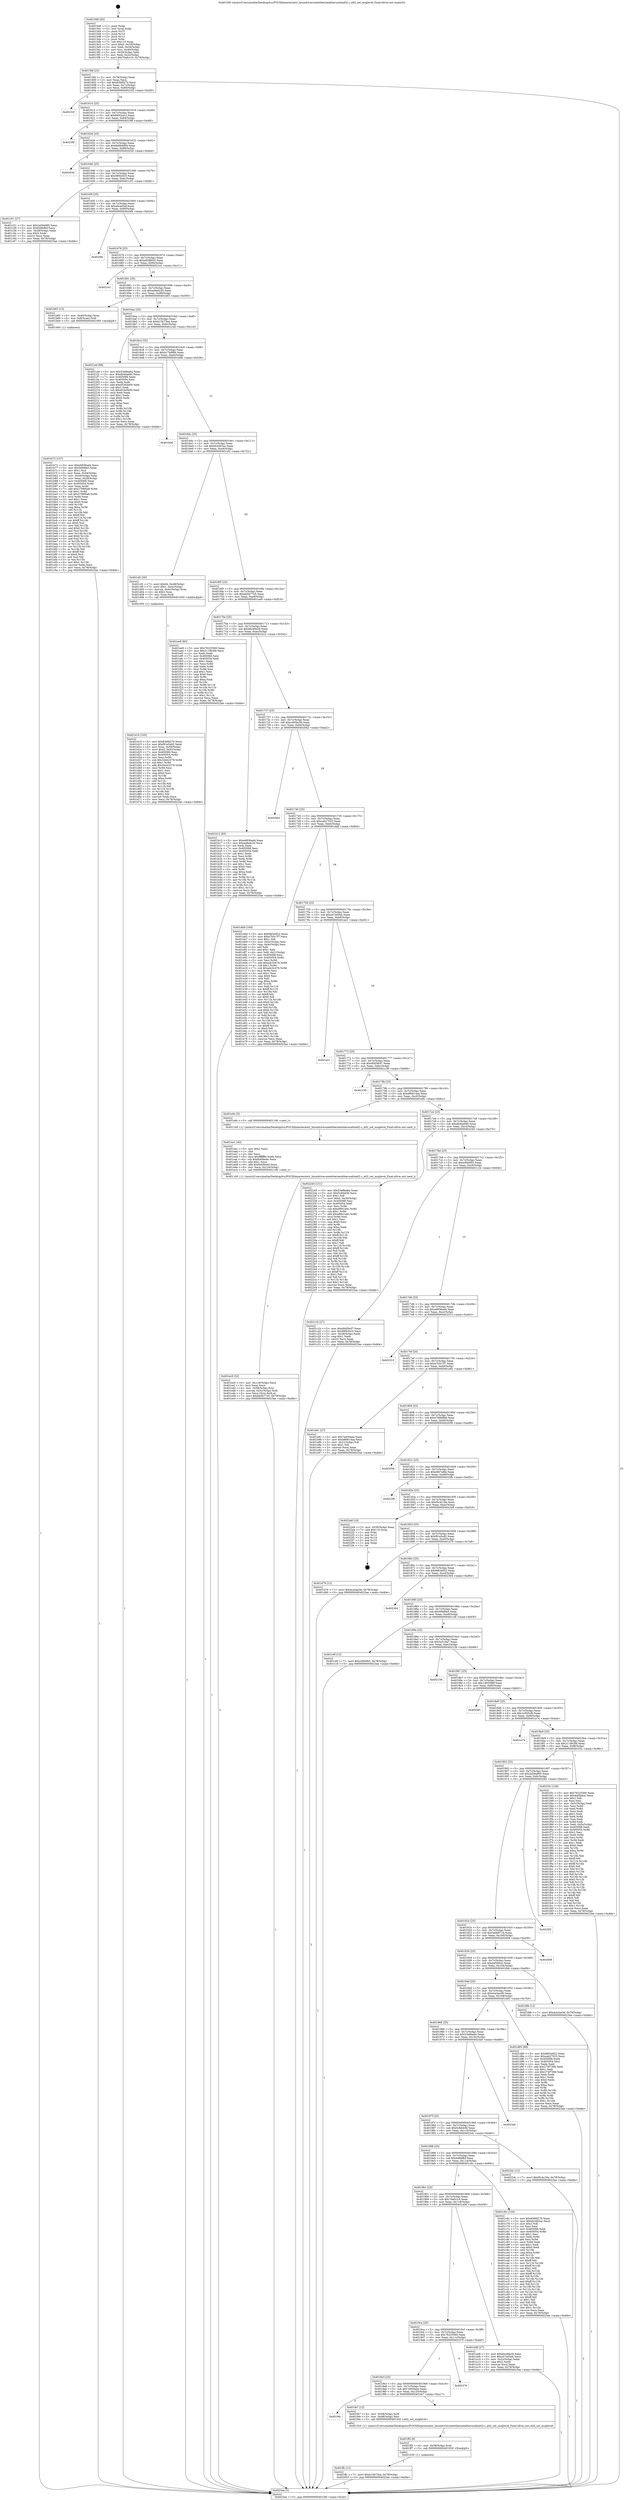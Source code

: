 digraph "0x4015d0" {
  label = "0x4015d0 (/mnt/c/Users/mathe/Desktop/tcc/POCII/binaries/extr_linuxdriversnetethernetatherosatlxatl2.c_atl2_set_msglevel_Final-ollvm.out::main(0))"
  labelloc = "t"
  node[shape=record]

  Entry [label="",width=0.3,height=0.3,shape=circle,fillcolor=black,style=filled]
  "0x4015fd" [label="{
     0x4015fd [23]\l
     | [instrs]\l
     &nbsp;&nbsp;0x4015fd \<+3\>: mov -0x78(%rbp),%eax\l
     &nbsp;&nbsp;0x401600 \<+2\>: mov %eax,%ecx\l
     &nbsp;&nbsp;0x401602 \<+6\>: sub $0x836fd27b,%ecx\l
     &nbsp;&nbsp;0x401608 \<+3\>: mov %eax,-0x7c(%rbp)\l
     &nbsp;&nbsp;0x40160b \<+3\>: mov %ecx,-0x80(%rbp)\l
     &nbsp;&nbsp;0x40160e \<+6\>: je 000000000040232f \<main+0xd5f\>\l
  }"]
  "0x40232f" [label="{
     0x40232f\l
  }", style=dashed]
  "0x401614" [label="{
     0x401614 [25]\l
     | [instrs]\l
     &nbsp;&nbsp;0x401614 \<+5\>: jmp 0000000000401619 \<main+0x49\>\l
     &nbsp;&nbsp;0x401619 \<+3\>: mov -0x7c(%rbp),%eax\l
     &nbsp;&nbsp;0x40161c \<+5\>: sub $0x8493cec2,%eax\l
     &nbsp;&nbsp;0x401621 \<+6\>: mov %eax,-0x84(%rbp)\l
     &nbsp;&nbsp;0x401627 \<+6\>: je 000000000040238f \<main+0xdbf\>\l
  }"]
  Exit [label="",width=0.3,height=0.3,shape=circle,fillcolor=black,style=filled,peripheries=2]
  "0x40238f" [label="{
     0x40238f\l
  }", style=dashed]
  "0x40162d" [label="{
     0x40162d [25]\l
     | [instrs]\l
     &nbsp;&nbsp;0x40162d \<+5\>: jmp 0000000000401632 \<main+0x62\>\l
     &nbsp;&nbsp;0x401632 \<+3\>: mov -0x7c(%rbp),%eax\l
     &nbsp;&nbsp;0x401635 \<+5\>: sub $0x8a666d94,%eax\l
     &nbsp;&nbsp;0x40163a \<+6\>: mov %eax,-0x88(%rbp)\l
     &nbsp;&nbsp;0x401640 \<+6\>: je 000000000040203d \<main+0xa6d\>\l
  }"]
  "0x401ffc" [label="{
     0x401ffc [12]\l
     | [instrs]\l
     &nbsp;&nbsp;0x401ffc \<+7\>: movl $0xb15b73ea,-0x78(%rbp)\l
     &nbsp;&nbsp;0x402003 \<+5\>: jmp 00000000004023ae \<main+0xdde\>\l
  }"]
  "0x40203d" [label="{
     0x40203d\l
  }", style=dashed]
  "0x401646" [label="{
     0x401646 [25]\l
     | [instrs]\l
     &nbsp;&nbsp;0x401646 \<+5\>: jmp 000000000040164b \<main+0x7b\>\l
     &nbsp;&nbsp;0x40164b \<+3\>: mov -0x7c(%rbp),%eax\l
     &nbsp;&nbsp;0x40164e \<+5\>: sub $0x99f420c5,%eax\l
     &nbsp;&nbsp;0x401653 \<+6\>: mov %eax,-0x8c(%rbp)\l
     &nbsp;&nbsp;0x401659 \<+6\>: je 0000000000401c51 \<main+0x681\>\l
  }"]
  "0x401ff3" [label="{
     0x401ff3 [9]\l
     | [instrs]\l
     &nbsp;&nbsp;0x401ff3 \<+4\>: mov -0x58(%rbp),%rdi\l
     &nbsp;&nbsp;0x401ff7 \<+5\>: call 0000000000401030 \<free@plt\>\l
     | [calls]\l
     &nbsp;&nbsp;0x401030 \{1\} (unknown)\l
  }"]
  "0x401c51" [label="{
     0x401c51 [27]\l
     | [instrs]\l
     &nbsp;&nbsp;0x401c51 \<+5\>: mov $0x2a59a985,%eax\l
     &nbsp;&nbsp;0x401c56 \<+5\>: mov $0x648bffcf,%ecx\l
     &nbsp;&nbsp;0x401c5b \<+3\>: mov -0x28(%rbp),%edx\l
     &nbsp;&nbsp;0x401c5e \<+3\>: cmp $0x0,%edx\l
     &nbsp;&nbsp;0x401c61 \<+3\>: cmove %ecx,%eax\l
     &nbsp;&nbsp;0x401c64 \<+3\>: mov %eax,-0x78(%rbp)\l
     &nbsp;&nbsp;0x401c67 \<+5\>: jmp 00000000004023ae \<main+0xdde\>\l
  }"]
  "0x40165f" [label="{
     0x40165f [25]\l
     | [instrs]\l
     &nbsp;&nbsp;0x40165f \<+5\>: jmp 0000000000401664 \<main+0x94\>\l
     &nbsp;&nbsp;0x401664 \<+3\>: mov -0x7c(%rbp),%eax\l
     &nbsp;&nbsp;0x401667 \<+5\>: sub $0xa0ca65af,%eax\l
     &nbsp;&nbsp;0x40166c \<+6\>: mov %eax,-0x90(%rbp)\l
     &nbsp;&nbsp;0x401672 \<+6\>: je 00000000004020fe \<main+0xb2e\>\l
  }"]
  "0x4019fc" [label="{
     0x4019fc\l
  }", style=dashed]
  "0x4020fe" [label="{
     0x4020fe\l
  }", style=dashed]
  "0x401678" [label="{
     0x401678 [25]\l
     | [instrs]\l
     &nbsp;&nbsp;0x401678 \<+5\>: jmp 000000000040167d \<main+0xad\>\l
     &nbsp;&nbsp;0x40167d \<+3\>: mov -0x7c(%rbp),%eax\l
     &nbsp;&nbsp;0x401680 \<+5\>: sub $0xa828fe03,%eax\l
     &nbsp;&nbsp;0x401685 \<+6\>: mov %eax,-0x94(%rbp)\l
     &nbsp;&nbsp;0x40168b \<+6\>: je 00000000004021e1 \<main+0xc11\>\l
  }"]
  "0x401fe7" [label="{
     0x401fe7 [12]\l
     | [instrs]\l
     &nbsp;&nbsp;0x401fe7 \<+4\>: mov -0x58(%rbp),%rdi\l
     &nbsp;&nbsp;0x401feb \<+3\>: mov -0x48(%rbp),%esi\l
     &nbsp;&nbsp;0x401fee \<+5\>: call 00000000004015c0 \<atl2_set_msglevel\>\l
     | [calls]\l
     &nbsp;&nbsp;0x4015c0 \{1\} (/mnt/c/Users/mathe/Desktop/tcc/POCII/binaries/extr_linuxdriversnetethernetatherosatlxatl2.c_atl2_set_msglevel_Final-ollvm.out::atl2_set_msglevel)\l
  }"]
  "0x4021e1" [label="{
     0x4021e1\l
  }", style=dashed]
  "0x401691" [label="{
     0x401691 [25]\l
     | [instrs]\l
     &nbsp;&nbsp;0x401691 \<+5\>: jmp 0000000000401696 \<main+0xc6\>\l
     &nbsp;&nbsp;0x401696 \<+3\>: mov -0x7c(%rbp),%eax\l
     &nbsp;&nbsp;0x401699 \<+5\>: sub $0xae8edc20,%eax\l
     &nbsp;&nbsp;0x40169e \<+6\>: mov %eax,-0x98(%rbp)\l
     &nbsp;&nbsp;0x4016a4 \<+6\>: je 0000000000401b65 \<main+0x595\>\l
  }"]
  "0x4019e3" [label="{
     0x4019e3 [25]\l
     | [instrs]\l
     &nbsp;&nbsp;0x4019e3 \<+5\>: jmp 00000000004019e8 \<main+0x418\>\l
     &nbsp;&nbsp;0x4019e8 \<+3\>: mov -0x7c(%rbp),%eax\l
     &nbsp;&nbsp;0x4019eb \<+5\>: sub $0x7e930aee,%eax\l
     &nbsp;&nbsp;0x4019f0 \<+6\>: mov %eax,-0x120(%rbp)\l
     &nbsp;&nbsp;0x4019f6 \<+6\>: je 0000000000401fe7 \<main+0xa17\>\l
  }"]
  "0x401b65" [label="{
     0x401b65 [13]\l
     | [instrs]\l
     &nbsp;&nbsp;0x401b65 \<+4\>: mov -0x40(%rbp),%rax\l
     &nbsp;&nbsp;0x401b69 \<+4\>: mov 0x8(%rax),%rdi\l
     &nbsp;&nbsp;0x401b6d \<+5\>: call 0000000000401060 \<atoi@plt\>\l
     | [calls]\l
     &nbsp;&nbsp;0x401060 \{1\} (unknown)\l
  }"]
  "0x4016aa" [label="{
     0x4016aa [25]\l
     | [instrs]\l
     &nbsp;&nbsp;0x4016aa \<+5\>: jmp 00000000004016af \<main+0xdf\>\l
     &nbsp;&nbsp;0x4016af \<+3\>: mov -0x7c(%rbp),%eax\l
     &nbsp;&nbsp;0x4016b2 \<+5\>: sub $0xb15b73ea,%eax\l
     &nbsp;&nbsp;0x4016b7 \<+6\>: mov %eax,-0x9c(%rbp)\l
     &nbsp;&nbsp;0x4016bd \<+6\>: je 00000000004021ed \<main+0xc1d\>\l
  }"]
  "0x402370" [label="{
     0x402370\l
  }", style=dashed]
  "0x4021ed" [label="{
     0x4021ed [88]\l
     | [instrs]\l
     &nbsp;&nbsp;0x4021ed \<+5\>: mov $0x53e8ba6a,%eax\l
     &nbsp;&nbsp;0x4021f2 \<+5\>: mov $0xdb4dab60,%ecx\l
     &nbsp;&nbsp;0x4021f7 \<+7\>: mov 0x405068,%edx\l
     &nbsp;&nbsp;0x4021fe \<+7\>: mov 0x405054,%esi\l
     &nbsp;&nbsp;0x402205 \<+2\>: mov %edx,%edi\l
     &nbsp;&nbsp;0x402207 \<+6\>: add $0xd53e5b00,%edi\l
     &nbsp;&nbsp;0x40220d \<+3\>: sub $0x1,%edi\l
     &nbsp;&nbsp;0x402210 \<+6\>: sub $0xd53e5b00,%edi\l
     &nbsp;&nbsp;0x402216 \<+3\>: imul %edi,%edx\l
     &nbsp;&nbsp;0x402219 \<+3\>: and $0x1,%edx\l
     &nbsp;&nbsp;0x40221c \<+3\>: cmp $0x0,%edx\l
     &nbsp;&nbsp;0x40221f \<+4\>: sete %r8b\l
     &nbsp;&nbsp;0x402223 \<+3\>: cmp $0xa,%esi\l
     &nbsp;&nbsp;0x402226 \<+4\>: setl %r9b\l
     &nbsp;&nbsp;0x40222a \<+3\>: mov %r8b,%r10b\l
     &nbsp;&nbsp;0x40222d \<+3\>: and %r9b,%r10b\l
     &nbsp;&nbsp;0x402230 \<+3\>: xor %r9b,%r8b\l
     &nbsp;&nbsp;0x402233 \<+3\>: or %r8b,%r10b\l
     &nbsp;&nbsp;0x402236 \<+4\>: test $0x1,%r10b\l
     &nbsp;&nbsp;0x40223a \<+3\>: cmovne %ecx,%eax\l
     &nbsp;&nbsp;0x40223d \<+3\>: mov %eax,-0x78(%rbp)\l
     &nbsp;&nbsp;0x402240 \<+5\>: jmp 00000000004023ae \<main+0xdde\>\l
  }"]
  "0x4016c3" [label="{
     0x4016c3 [25]\l
     | [instrs]\l
     &nbsp;&nbsp;0x4016c3 \<+5\>: jmp 00000000004016c8 \<main+0xf8\>\l
     &nbsp;&nbsp;0x4016c8 \<+3\>: mov -0x7c(%rbp),%eax\l
     &nbsp;&nbsp;0x4016cb \<+5\>: sub $0xb17b8f6b,%eax\l
     &nbsp;&nbsp;0x4016d0 \<+6\>: mov %eax,-0xa0(%rbp)\l
     &nbsp;&nbsp;0x4016d6 \<+6\>: je 0000000000401b06 \<main+0x536\>\l
  }"]
  "0x401ec9" [label="{
     0x401ec9 [32]\l
     | [instrs]\l
     &nbsp;&nbsp;0x401ec9 \<+6\>: mov -0x124(%rbp),%ecx\l
     &nbsp;&nbsp;0x401ecf \<+3\>: imul %eax,%ecx\l
     &nbsp;&nbsp;0x401ed2 \<+4\>: mov -0x58(%rbp),%rsi\l
     &nbsp;&nbsp;0x401ed6 \<+4\>: movslq -0x5c(%rbp),%rdi\l
     &nbsp;&nbsp;0x401eda \<+3\>: mov %ecx,(%rsi,%rdi,4)\l
     &nbsp;&nbsp;0x401edd \<+7\>: movl $0xbb5b77e5,-0x78(%rbp)\l
     &nbsp;&nbsp;0x401ee4 \<+5\>: jmp 00000000004023ae \<main+0xdde\>\l
  }"]
  "0x401b06" [label="{
     0x401b06\l
  }", style=dashed]
  "0x4016dc" [label="{
     0x4016dc [25]\l
     | [instrs]\l
     &nbsp;&nbsp;0x4016dc \<+5\>: jmp 00000000004016e1 \<main+0x111\>\l
     &nbsp;&nbsp;0x4016e1 \<+3\>: mov -0x7c(%rbp),%eax\l
     &nbsp;&nbsp;0x4016e4 \<+5\>: sub $0xbb3d02ac,%eax\l
     &nbsp;&nbsp;0x4016e9 \<+6\>: mov %eax,-0xa4(%rbp)\l
     &nbsp;&nbsp;0x4016ef \<+6\>: je 0000000000401cf2 \<main+0x722\>\l
  }"]
  "0x401ea1" [label="{
     0x401ea1 [40]\l
     | [instrs]\l
     &nbsp;&nbsp;0x401ea1 \<+5\>: mov $0x2,%ecx\l
     &nbsp;&nbsp;0x401ea6 \<+1\>: cltd\l
     &nbsp;&nbsp;0x401ea7 \<+2\>: idiv %ecx\l
     &nbsp;&nbsp;0x401ea9 \<+6\>: imul $0xfffffffe,%edx,%ecx\l
     &nbsp;&nbsp;0x401eaf \<+6\>: sub $0xfa40be4e,%ecx\l
     &nbsp;&nbsp;0x401eb5 \<+3\>: add $0x1,%ecx\l
     &nbsp;&nbsp;0x401eb8 \<+6\>: add $0xfa40be4e,%ecx\l
     &nbsp;&nbsp;0x401ebe \<+6\>: mov %ecx,-0x124(%rbp)\l
     &nbsp;&nbsp;0x401ec4 \<+5\>: call 0000000000401160 \<next_i\>\l
     | [calls]\l
     &nbsp;&nbsp;0x401160 \{1\} (/mnt/c/Users/mathe/Desktop/tcc/POCII/binaries/extr_linuxdriversnetethernetatherosatlxatl2.c_atl2_set_msglevel_Final-ollvm.out::next_i)\l
  }"]
  "0x401cf2" [label="{
     0x401cf2 [30]\l
     | [instrs]\l
     &nbsp;&nbsp;0x401cf2 \<+7\>: movl $0x64,-0x48(%rbp)\l
     &nbsp;&nbsp;0x401cf9 \<+7\>: movl $0x1,-0x4c(%rbp)\l
     &nbsp;&nbsp;0x401d00 \<+4\>: movslq -0x4c(%rbp),%rax\l
     &nbsp;&nbsp;0x401d04 \<+4\>: shl $0x2,%rax\l
     &nbsp;&nbsp;0x401d08 \<+3\>: mov %rax,%rdi\l
     &nbsp;&nbsp;0x401d0b \<+5\>: call 0000000000401050 \<malloc@plt\>\l
     | [calls]\l
     &nbsp;&nbsp;0x401050 \{1\} (unknown)\l
  }"]
  "0x4016f5" [label="{
     0x4016f5 [25]\l
     | [instrs]\l
     &nbsp;&nbsp;0x4016f5 \<+5\>: jmp 00000000004016fa \<main+0x12a\>\l
     &nbsp;&nbsp;0x4016fa \<+3\>: mov -0x7c(%rbp),%eax\l
     &nbsp;&nbsp;0x4016fd \<+5\>: sub $0xbb5b77e5,%eax\l
     &nbsp;&nbsp;0x401702 \<+6\>: mov %eax,-0xa8(%rbp)\l
     &nbsp;&nbsp;0x401708 \<+6\>: je 0000000000401ee9 \<main+0x919\>\l
  }"]
  "0x401d10" [label="{
     0x401d10 [105]\l
     | [instrs]\l
     &nbsp;&nbsp;0x401d10 \<+5\>: mov $0x836fd27b,%ecx\l
     &nbsp;&nbsp;0x401d15 \<+5\>: mov $0xf81e5a92,%edx\l
     &nbsp;&nbsp;0x401d1a \<+4\>: mov %rax,-0x58(%rbp)\l
     &nbsp;&nbsp;0x401d1e \<+7\>: movl $0x0,-0x5c(%rbp)\l
     &nbsp;&nbsp;0x401d25 \<+7\>: mov 0x405068,%esi\l
     &nbsp;&nbsp;0x401d2c \<+8\>: mov 0x405054,%r8d\l
     &nbsp;&nbsp;0x401d34 \<+3\>: mov %esi,%r9d\l
     &nbsp;&nbsp;0x401d37 \<+7\>: sub $0x34442379,%r9d\l
     &nbsp;&nbsp;0x401d3e \<+4\>: sub $0x1,%r9d\l
     &nbsp;&nbsp;0x401d42 \<+7\>: add $0x34442379,%r9d\l
     &nbsp;&nbsp;0x401d49 \<+4\>: imul %r9d,%esi\l
     &nbsp;&nbsp;0x401d4d \<+3\>: and $0x1,%esi\l
     &nbsp;&nbsp;0x401d50 \<+3\>: cmp $0x0,%esi\l
     &nbsp;&nbsp;0x401d53 \<+4\>: sete %r10b\l
     &nbsp;&nbsp;0x401d57 \<+4\>: cmp $0xa,%r8d\l
     &nbsp;&nbsp;0x401d5b \<+4\>: setl %r11b\l
     &nbsp;&nbsp;0x401d5f \<+3\>: mov %r10b,%bl\l
     &nbsp;&nbsp;0x401d62 \<+3\>: and %r11b,%bl\l
     &nbsp;&nbsp;0x401d65 \<+3\>: xor %r11b,%r10b\l
     &nbsp;&nbsp;0x401d68 \<+3\>: or %r10b,%bl\l
     &nbsp;&nbsp;0x401d6b \<+3\>: test $0x1,%bl\l
     &nbsp;&nbsp;0x401d6e \<+3\>: cmovne %edx,%ecx\l
     &nbsp;&nbsp;0x401d71 \<+3\>: mov %ecx,-0x78(%rbp)\l
     &nbsp;&nbsp;0x401d74 \<+5\>: jmp 00000000004023ae \<main+0xdde\>\l
  }"]
  "0x401ee9" [label="{
     0x401ee9 [83]\l
     | [instrs]\l
     &nbsp;&nbsp;0x401ee9 \<+5\>: mov $0x76225560,%eax\l
     &nbsp;&nbsp;0x401eee \<+5\>: mov $0x2118b3fd,%ecx\l
     &nbsp;&nbsp;0x401ef3 \<+2\>: xor %edx,%edx\l
     &nbsp;&nbsp;0x401ef5 \<+7\>: mov 0x405068,%esi\l
     &nbsp;&nbsp;0x401efc \<+7\>: mov 0x405054,%edi\l
     &nbsp;&nbsp;0x401f03 \<+3\>: sub $0x1,%edx\l
     &nbsp;&nbsp;0x401f06 \<+3\>: mov %esi,%r8d\l
     &nbsp;&nbsp;0x401f09 \<+3\>: add %edx,%r8d\l
     &nbsp;&nbsp;0x401f0c \<+4\>: imul %r8d,%esi\l
     &nbsp;&nbsp;0x401f10 \<+3\>: and $0x1,%esi\l
     &nbsp;&nbsp;0x401f13 \<+3\>: cmp $0x0,%esi\l
     &nbsp;&nbsp;0x401f16 \<+4\>: sete %r9b\l
     &nbsp;&nbsp;0x401f1a \<+3\>: cmp $0xa,%edi\l
     &nbsp;&nbsp;0x401f1d \<+4\>: setl %r10b\l
     &nbsp;&nbsp;0x401f21 \<+3\>: mov %r9b,%r11b\l
     &nbsp;&nbsp;0x401f24 \<+3\>: and %r10b,%r11b\l
     &nbsp;&nbsp;0x401f27 \<+3\>: xor %r10b,%r9b\l
     &nbsp;&nbsp;0x401f2a \<+3\>: or %r9b,%r11b\l
     &nbsp;&nbsp;0x401f2d \<+4\>: test $0x1,%r11b\l
     &nbsp;&nbsp;0x401f31 \<+3\>: cmovne %ecx,%eax\l
     &nbsp;&nbsp;0x401f34 \<+3\>: mov %eax,-0x78(%rbp)\l
     &nbsp;&nbsp;0x401f37 \<+5\>: jmp 00000000004023ae \<main+0xdde\>\l
  }"]
  "0x40170e" [label="{
     0x40170e [25]\l
     | [instrs]\l
     &nbsp;&nbsp;0x40170e \<+5\>: jmp 0000000000401713 \<main+0x143\>\l
     &nbsp;&nbsp;0x401713 \<+3\>: mov -0x7c(%rbp),%eax\l
     &nbsp;&nbsp;0x401716 \<+5\>: sub $0xbbcd9a29,%eax\l
     &nbsp;&nbsp;0x40171b \<+6\>: mov %eax,-0xac(%rbp)\l
     &nbsp;&nbsp;0x401721 \<+6\>: je 0000000000401b12 \<main+0x542\>\l
  }"]
  "0x401b72" [label="{
     0x401b72 [157]\l
     | [instrs]\l
     &nbsp;&nbsp;0x401b72 \<+5\>: mov $0xe6836ad4,%ecx\l
     &nbsp;&nbsp;0x401b77 \<+5\>: mov $0x5069fa5,%edx\l
     &nbsp;&nbsp;0x401b7c \<+3\>: mov $0x1,%sil\l
     &nbsp;&nbsp;0x401b7f \<+3\>: mov %eax,-0x44(%rbp)\l
     &nbsp;&nbsp;0x401b82 \<+3\>: mov -0x44(%rbp),%eax\l
     &nbsp;&nbsp;0x401b85 \<+3\>: mov %eax,-0x28(%rbp)\l
     &nbsp;&nbsp;0x401b88 \<+7\>: mov 0x405068,%eax\l
     &nbsp;&nbsp;0x401b8f \<+8\>: mov 0x405054,%r8d\l
     &nbsp;&nbsp;0x401b97 \<+3\>: mov %eax,%r9d\l
     &nbsp;&nbsp;0x401b9a \<+7\>: add $0x2798f0a8,%r9d\l
     &nbsp;&nbsp;0x401ba1 \<+4\>: sub $0x1,%r9d\l
     &nbsp;&nbsp;0x401ba5 \<+7\>: sub $0x2798f0a8,%r9d\l
     &nbsp;&nbsp;0x401bac \<+4\>: imul %r9d,%eax\l
     &nbsp;&nbsp;0x401bb0 \<+3\>: and $0x1,%eax\l
     &nbsp;&nbsp;0x401bb3 \<+3\>: cmp $0x0,%eax\l
     &nbsp;&nbsp;0x401bb6 \<+4\>: sete %r10b\l
     &nbsp;&nbsp;0x401bba \<+4\>: cmp $0xa,%r8d\l
     &nbsp;&nbsp;0x401bbe \<+4\>: setl %r11b\l
     &nbsp;&nbsp;0x401bc2 \<+3\>: mov %r10b,%bl\l
     &nbsp;&nbsp;0x401bc5 \<+3\>: xor $0xff,%bl\l
     &nbsp;&nbsp;0x401bc8 \<+3\>: mov %r11b,%r14b\l
     &nbsp;&nbsp;0x401bcb \<+4\>: xor $0xff,%r14b\l
     &nbsp;&nbsp;0x401bcf \<+4\>: xor $0x0,%sil\l
     &nbsp;&nbsp;0x401bd3 \<+3\>: mov %bl,%r15b\l
     &nbsp;&nbsp;0x401bd6 \<+4\>: and $0x0,%r15b\l
     &nbsp;&nbsp;0x401bda \<+3\>: and %sil,%r10b\l
     &nbsp;&nbsp;0x401bdd \<+3\>: mov %r14b,%r12b\l
     &nbsp;&nbsp;0x401be0 \<+4\>: and $0x0,%r12b\l
     &nbsp;&nbsp;0x401be4 \<+3\>: and %sil,%r11b\l
     &nbsp;&nbsp;0x401be7 \<+3\>: or %r10b,%r15b\l
     &nbsp;&nbsp;0x401bea \<+3\>: or %r11b,%r12b\l
     &nbsp;&nbsp;0x401bed \<+3\>: xor %r12b,%r15b\l
     &nbsp;&nbsp;0x401bf0 \<+3\>: or %r14b,%bl\l
     &nbsp;&nbsp;0x401bf3 \<+3\>: xor $0xff,%bl\l
     &nbsp;&nbsp;0x401bf6 \<+4\>: or $0x0,%sil\l
     &nbsp;&nbsp;0x401bfa \<+3\>: and %sil,%bl\l
     &nbsp;&nbsp;0x401bfd \<+3\>: or %bl,%r15b\l
     &nbsp;&nbsp;0x401c00 \<+4\>: test $0x1,%r15b\l
     &nbsp;&nbsp;0x401c04 \<+3\>: cmovne %edx,%ecx\l
     &nbsp;&nbsp;0x401c07 \<+3\>: mov %ecx,-0x78(%rbp)\l
     &nbsp;&nbsp;0x401c0a \<+5\>: jmp 00000000004023ae \<main+0xdde\>\l
  }"]
  "0x401b12" [label="{
     0x401b12 [83]\l
     | [instrs]\l
     &nbsp;&nbsp;0x401b12 \<+5\>: mov $0xe6836ad4,%eax\l
     &nbsp;&nbsp;0x401b17 \<+5\>: mov $0xae8edc20,%ecx\l
     &nbsp;&nbsp;0x401b1c \<+2\>: xor %edx,%edx\l
     &nbsp;&nbsp;0x401b1e \<+7\>: mov 0x405068,%esi\l
     &nbsp;&nbsp;0x401b25 \<+7\>: mov 0x405054,%edi\l
     &nbsp;&nbsp;0x401b2c \<+3\>: sub $0x1,%edx\l
     &nbsp;&nbsp;0x401b2f \<+3\>: mov %esi,%r8d\l
     &nbsp;&nbsp;0x401b32 \<+3\>: add %edx,%r8d\l
     &nbsp;&nbsp;0x401b35 \<+4\>: imul %r8d,%esi\l
     &nbsp;&nbsp;0x401b39 \<+3\>: and $0x1,%esi\l
     &nbsp;&nbsp;0x401b3c \<+3\>: cmp $0x0,%esi\l
     &nbsp;&nbsp;0x401b3f \<+4\>: sete %r9b\l
     &nbsp;&nbsp;0x401b43 \<+3\>: cmp $0xa,%edi\l
     &nbsp;&nbsp;0x401b46 \<+4\>: setl %r10b\l
     &nbsp;&nbsp;0x401b4a \<+3\>: mov %r9b,%r11b\l
     &nbsp;&nbsp;0x401b4d \<+3\>: and %r10b,%r11b\l
     &nbsp;&nbsp;0x401b50 \<+3\>: xor %r10b,%r9b\l
     &nbsp;&nbsp;0x401b53 \<+3\>: or %r9b,%r11b\l
     &nbsp;&nbsp;0x401b56 \<+4\>: test $0x1,%r11b\l
     &nbsp;&nbsp;0x401b5a \<+3\>: cmovne %ecx,%eax\l
     &nbsp;&nbsp;0x401b5d \<+3\>: mov %eax,-0x78(%rbp)\l
     &nbsp;&nbsp;0x401b60 \<+5\>: jmp 00000000004023ae \<main+0xdde\>\l
  }"]
  "0x401727" [label="{
     0x401727 [25]\l
     | [instrs]\l
     &nbsp;&nbsp;0x401727 \<+5\>: jmp 000000000040172c \<main+0x15c\>\l
     &nbsp;&nbsp;0x40172c \<+3\>: mov -0x7c(%rbp),%eax\l
     &nbsp;&nbsp;0x40172f \<+5\>: sub $0xc495bc5b,%eax\l
     &nbsp;&nbsp;0x401734 \<+6\>: mov %eax,-0xb0(%rbp)\l
     &nbsp;&nbsp;0x40173a \<+6\>: je 00000000004020b2 \<main+0xae2\>\l
  }"]
  "0x4015d0" [label="{
     0x4015d0 [45]\l
     | [instrs]\l
     &nbsp;&nbsp;0x4015d0 \<+1\>: push %rbp\l
     &nbsp;&nbsp;0x4015d1 \<+3\>: mov %rsp,%rbp\l
     &nbsp;&nbsp;0x4015d4 \<+2\>: push %r15\l
     &nbsp;&nbsp;0x4015d6 \<+2\>: push %r14\l
     &nbsp;&nbsp;0x4015d8 \<+2\>: push %r12\l
     &nbsp;&nbsp;0x4015da \<+1\>: push %rbx\l
     &nbsp;&nbsp;0x4015db \<+7\>: sub $0x110,%rsp\l
     &nbsp;&nbsp;0x4015e2 \<+7\>: movl $0x0,-0x30(%rbp)\l
     &nbsp;&nbsp;0x4015e9 \<+3\>: mov %edi,-0x34(%rbp)\l
     &nbsp;&nbsp;0x4015ec \<+4\>: mov %rsi,-0x40(%rbp)\l
     &nbsp;&nbsp;0x4015f0 \<+3\>: mov -0x34(%rbp),%edi\l
     &nbsp;&nbsp;0x4015f3 \<+3\>: mov %edi,-0x2c(%rbp)\l
     &nbsp;&nbsp;0x4015f6 \<+7\>: movl $0x70afcc19,-0x78(%rbp)\l
  }"]
  "0x4020b2" [label="{
     0x4020b2\l
  }", style=dashed]
  "0x401740" [label="{
     0x401740 [25]\l
     | [instrs]\l
     &nbsp;&nbsp;0x401740 \<+5\>: jmp 0000000000401745 \<main+0x175\>\l
     &nbsp;&nbsp;0x401745 \<+3\>: mov -0x7c(%rbp),%eax\l
     &nbsp;&nbsp;0x401748 \<+5\>: sub $0xcab27033,%eax\l
     &nbsp;&nbsp;0x40174d \<+6\>: mov %eax,-0xb4(%rbp)\l
     &nbsp;&nbsp;0x401753 \<+6\>: je 0000000000401ddd \<main+0x80d\>\l
  }"]
  "0x4023ae" [label="{
     0x4023ae [5]\l
     | [instrs]\l
     &nbsp;&nbsp;0x4023ae \<+5\>: jmp 00000000004015fd \<main+0x2d\>\l
  }"]
  "0x401ddd" [label="{
     0x401ddd [164]\l
     | [instrs]\l
     &nbsp;&nbsp;0x401ddd \<+5\>: mov $0xfd62e922,%eax\l
     &nbsp;&nbsp;0x401de2 \<+5\>: mov $0xe7b5c7f7,%ecx\l
     &nbsp;&nbsp;0x401de7 \<+2\>: mov $0x1,%dl\l
     &nbsp;&nbsp;0x401de9 \<+3\>: mov -0x5c(%rbp),%esi\l
     &nbsp;&nbsp;0x401dec \<+3\>: cmp -0x4c(%rbp),%esi\l
     &nbsp;&nbsp;0x401def \<+4\>: setl %dil\l
     &nbsp;&nbsp;0x401df3 \<+4\>: and $0x1,%dil\l
     &nbsp;&nbsp;0x401df7 \<+4\>: mov %dil,-0x21(%rbp)\l
     &nbsp;&nbsp;0x401dfb \<+7\>: mov 0x405068,%esi\l
     &nbsp;&nbsp;0x401e02 \<+8\>: mov 0x405054,%r8d\l
     &nbsp;&nbsp;0x401e0a \<+3\>: mov %esi,%r9d\l
     &nbsp;&nbsp;0x401e0d \<+7\>: add $0xadc3c476,%r9d\l
     &nbsp;&nbsp;0x401e14 \<+4\>: sub $0x1,%r9d\l
     &nbsp;&nbsp;0x401e18 \<+7\>: sub $0xadc3c476,%r9d\l
     &nbsp;&nbsp;0x401e1f \<+4\>: imul %r9d,%esi\l
     &nbsp;&nbsp;0x401e23 \<+3\>: and $0x1,%esi\l
     &nbsp;&nbsp;0x401e26 \<+3\>: cmp $0x0,%esi\l
     &nbsp;&nbsp;0x401e29 \<+4\>: sete %dil\l
     &nbsp;&nbsp;0x401e2d \<+4\>: cmp $0xa,%r8d\l
     &nbsp;&nbsp;0x401e31 \<+4\>: setl %r10b\l
     &nbsp;&nbsp;0x401e35 \<+3\>: mov %dil,%r11b\l
     &nbsp;&nbsp;0x401e38 \<+4\>: xor $0xff,%r11b\l
     &nbsp;&nbsp;0x401e3c \<+3\>: mov %r10b,%bl\l
     &nbsp;&nbsp;0x401e3f \<+3\>: xor $0xff,%bl\l
     &nbsp;&nbsp;0x401e42 \<+3\>: xor $0x0,%dl\l
     &nbsp;&nbsp;0x401e45 \<+3\>: mov %r11b,%r14b\l
     &nbsp;&nbsp;0x401e48 \<+4\>: and $0x0,%r14b\l
     &nbsp;&nbsp;0x401e4c \<+3\>: and %dl,%dil\l
     &nbsp;&nbsp;0x401e4f \<+3\>: mov %bl,%r15b\l
     &nbsp;&nbsp;0x401e52 \<+4\>: and $0x0,%r15b\l
     &nbsp;&nbsp;0x401e56 \<+3\>: and %dl,%r10b\l
     &nbsp;&nbsp;0x401e59 \<+3\>: or %dil,%r14b\l
     &nbsp;&nbsp;0x401e5c \<+3\>: or %r10b,%r15b\l
     &nbsp;&nbsp;0x401e5f \<+3\>: xor %r15b,%r14b\l
     &nbsp;&nbsp;0x401e62 \<+3\>: or %bl,%r11b\l
     &nbsp;&nbsp;0x401e65 \<+4\>: xor $0xff,%r11b\l
     &nbsp;&nbsp;0x401e69 \<+3\>: or $0x0,%dl\l
     &nbsp;&nbsp;0x401e6c \<+3\>: and %dl,%r11b\l
     &nbsp;&nbsp;0x401e6f \<+3\>: or %r11b,%r14b\l
     &nbsp;&nbsp;0x401e72 \<+4\>: test $0x1,%r14b\l
     &nbsp;&nbsp;0x401e76 \<+3\>: cmovne %ecx,%eax\l
     &nbsp;&nbsp;0x401e79 \<+3\>: mov %eax,-0x78(%rbp)\l
     &nbsp;&nbsp;0x401e7c \<+5\>: jmp 00000000004023ae \<main+0xdde\>\l
  }"]
  "0x401759" [label="{
     0x401759 [25]\l
     | [instrs]\l
     &nbsp;&nbsp;0x401759 \<+5\>: jmp 000000000040175e \<main+0x18e\>\l
     &nbsp;&nbsp;0x40175e \<+3\>: mov -0x7c(%rbp),%eax\l
     &nbsp;&nbsp;0x401761 \<+5\>: sub $0xcb7a05eb,%eax\l
     &nbsp;&nbsp;0x401766 \<+6\>: mov %eax,-0xb8(%rbp)\l
     &nbsp;&nbsp;0x40176c \<+6\>: je 0000000000401a21 \<main+0x451\>\l
  }"]
  "0x4019ca" [label="{
     0x4019ca [25]\l
     | [instrs]\l
     &nbsp;&nbsp;0x4019ca \<+5\>: jmp 00000000004019cf \<main+0x3ff\>\l
     &nbsp;&nbsp;0x4019cf \<+3\>: mov -0x7c(%rbp),%eax\l
     &nbsp;&nbsp;0x4019d2 \<+5\>: sub $0x76225560,%eax\l
     &nbsp;&nbsp;0x4019d7 \<+6\>: mov %eax,-0x11c(%rbp)\l
     &nbsp;&nbsp;0x4019dd \<+6\>: je 0000000000402370 \<main+0xda0\>\l
  }"]
  "0x401a21" [label="{
     0x401a21\l
  }", style=dashed]
  "0x401772" [label="{
     0x401772 [25]\l
     | [instrs]\l
     &nbsp;&nbsp;0x401772 \<+5\>: jmp 0000000000401777 \<main+0x1a7\>\l
     &nbsp;&nbsp;0x401777 \<+3\>: mov -0x7c(%rbp),%eax\l
     &nbsp;&nbsp;0x40177a \<+5\>: sub $0xd0d58cf7,%eax\l
     &nbsp;&nbsp;0x40177f \<+6\>: mov %eax,-0xbc(%rbp)\l
     &nbsp;&nbsp;0x401785 \<+6\>: je 0000000000401c36 \<main+0x666\>\l
  }"]
  "0x401a06" [label="{
     0x401a06 [27]\l
     | [instrs]\l
     &nbsp;&nbsp;0x401a06 \<+5\>: mov $0xbbcd9a29,%eax\l
     &nbsp;&nbsp;0x401a0b \<+5\>: mov $0xcb7a05eb,%ecx\l
     &nbsp;&nbsp;0x401a10 \<+3\>: mov -0x2c(%rbp),%edx\l
     &nbsp;&nbsp;0x401a13 \<+3\>: cmp $0x2,%edx\l
     &nbsp;&nbsp;0x401a16 \<+3\>: cmovne %ecx,%eax\l
     &nbsp;&nbsp;0x401a19 \<+3\>: mov %eax,-0x78(%rbp)\l
     &nbsp;&nbsp;0x401a1c \<+5\>: jmp 00000000004023ae \<main+0xdde\>\l
  }"]
  "0x401c36" [label="{
     0x401c36\l
  }", style=dashed]
  "0x40178b" [label="{
     0x40178b [25]\l
     | [instrs]\l
     &nbsp;&nbsp;0x40178b \<+5\>: jmp 0000000000401790 \<main+0x1c0\>\l
     &nbsp;&nbsp;0x401790 \<+3\>: mov -0x7c(%rbp),%eax\l
     &nbsp;&nbsp;0x401793 \<+5\>: sub $0xd86614aa,%eax\l
     &nbsp;&nbsp;0x401798 \<+6\>: mov %eax,-0xc0(%rbp)\l
     &nbsp;&nbsp;0x40179e \<+6\>: je 0000000000401e9c \<main+0x8cc\>\l
  }"]
  "0x4019b1" [label="{
     0x4019b1 [25]\l
     | [instrs]\l
     &nbsp;&nbsp;0x4019b1 \<+5\>: jmp 00000000004019b6 \<main+0x3e6\>\l
     &nbsp;&nbsp;0x4019b6 \<+3\>: mov -0x7c(%rbp),%eax\l
     &nbsp;&nbsp;0x4019b9 \<+5\>: sub $0x70afcc19,%eax\l
     &nbsp;&nbsp;0x4019be \<+6\>: mov %eax,-0x118(%rbp)\l
     &nbsp;&nbsp;0x4019c4 \<+6\>: je 0000000000401a06 \<main+0x436\>\l
  }"]
  "0x401e9c" [label="{
     0x401e9c [5]\l
     | [instrs]\l
     &nbsp;&nbsp;0x401e9c \<+5\>: call 0000000000401160 \<next_i\>\l
     | [calls]\l
     &nbsp;&nbsp;0x401160 \{1\} (/mnt/c/Users/mathe/Desktop/tcc/POCII/binaries/extr_linuxdriversnetethernetatherosatlxatl2.c_atl2_set_msglevel_Final-ollvm.out::next_i)\l
  }"]
  "0x4017a4" [label="{
     0x4017a4 [25]\l
     | [instrs]\l
     &nbsp;&nbsp;0x4017a4 \<+5\>: jmp 00000000004017a9 \<main+0x1d9\>\l
     &nbsp;&nbsp;0x4017a9 \<+3\>: mov -0x7c(%rbp),%eax\l
     &nbsp;&nbsp;0x4017ac \<+5\>: sub $0xdb4dab60,%eax\l
     &nbsp;&nbsp;0x4017b1 \<+6\>: mov %eax,-0xc4(%rbp)\l
     &nbsp;&nbsp;0x4017b7 \<+6\>: je 0000000000402245 \<main+0xc75\>\l
  }"]
  "0x401c6c" [label="{
     0x401c6c [134]\l
     | [instrs]\l
     &nbsp;&nbsp;0x401c6c \<+5\>: mov $0x836fd27b,%eax\l
     &nbsp;&nbsp;0x401c71 \<+5\>: mov $0xbb3d02ac,%ecx\l
     &nbsp;&nbsp;0x401c76 \<+2\>: mov $0x1,%dl\l
     &nbsp;&nbsp;0x401c78 \<+2\>: xor %esi,%esi\l
     &nbsp;&nbsp;0x401c7a \<+7\>: mov 0x405068,%edi\l
     &nbsp;&nbsp;0x401c81 \<+8\>: mov 0x405054,%r8d\l
     &nbsp;&nbsp;0x401c89 \<+3\>: sub $0x1,%esi\l
     &nbsp;&nbsp;0x401c8c \<+3\>: mov %edi,%r9d\l
     &nbsp;&nbsp;0x401c8f \<+3\>: add %esi,%r9d\l
     &nbsp;&nbsp;0x401c92 \<+4\>: imul %r9d,%edi\l
     &nbsp;&nbsp;0x401c96 \<+3\>: and $0x1,%edi\l
     &nbsp;&nbsp;0x401c99 \<+3\>: cmp $0x0,%edi\l
     &nbsp;&nbsp;0x401c9c \<+4\>: sete %r10b\l
     &nbsp;&nbsp;0x401ca0 \<+4\>: cmp $0xa,%r8d\l
     &nbsp;&nbsp;0x401ca4 \<+4\>: setl %r11b\l
     &nbsp;&nbsp;0x401ca8 \<+3\>: mov %r10b,%bl\l
     &nbsp;&nbsp;0x401cab \<+3\>: xor $0xff,%bl\l
     &nbsp;&nbsp;0x401cae \<+3\>: mov %r11b,%r14b\l
     &nbsp;&nbsp;0x401cb1 \<+4\>: xor $0xff,%r14b\l
     &nbsp;&nbsp;0x401cb5 \<+3\>: xor $0x1,%dl\l
     &nbsp;&nbsp;0x401cb8 \<+3\>: mov %bl,%r15b\l
     &nbsp;&nbsp;0x401cbb \<+4\>: and $0xff,%r15b\l
     &nbsp;&nbsp;0x401cbf \<+3\>: and %dl,%r10b\l
     &nbsp;&nbsp;0x401cc2 \<+3\>: mov %r14b,%r12b\l
     &nbsp;&nbsp;0x401cc5 \<+4\>: and $0xff,%r12b\l
     &nbsp;&nbsp;0x401cc9 \<+3\>: and %dl,%r11b\l
     &nbsp;&nbsp;0x401ccc \<+3\>: or %r10b,%r15b\l
     &nbsp;&nbsp;0x401ccf \<+3\>: or %r11b,%r12b\l
     &nbsp;&nbsp;0x401cd2 \<+3\>: xor %r12b,%r15b\l
     &nbsp;&nbsp;0x401cd5 \<+3\>: or %r14b,%bl\l
     &nbsp;&nbsp;0x401cd8 \<+3\>: xor $0xff,%bl\l
     &nbsp;&nbsp;0x401cdb \<+3\>: or $0x1,%dl\l
     &nbsp;&nbsp;0x401cde \<+2\>: and %dl,%bl\l
     &nbsp;&nbsp;0x401ce0 \<+3\>: or %bl,%r15b\l
     &nbsp;&nbsp;0x401ce3 \<+4\>: test $0x1,%r15b\l
     &nbsp;&nbsp;0x401ce7 \<+3\>: cmovne %ecx,%eax\l
     &nbsp;&nbsp;0x401cea \<+3\>: mov %eax,-0x78(%rbp)\l
     &nbsp;&nbsp;0x401ced \<+5\>: jmp 00000000004023ae \<main+0xdde\>\l
  }"]
  "0x402245" [label="{
     0x402245 [151]\l
     | [instrs]\l
     &nbsp;&nbsp;0x402245 \<+5\>: mov $0x53e8ba6a,%eax\l
     &nbsp;&nbsp;0x40224a \<+5\>: mov $0x5c8ddcfd,%ecx\l
     &nbsp;&nbsp;0x40224f \<+2\>: mov $0x1,%dl\l
     &nbsp;&nbsp;0x402251 \<+7\>: movl $0x0,-0x30(%rbp)\l
     &nbsp;&nbsp;0x402258 \<+7\>: mov 0x405068,%esi\l
     &nbsp;&nbsp;0x40225f \<+7\>: mov 0x405054,%edi\l
     &nbsp;&nbsp;0x402266 \<+3\>: mov %esi,%r8d\l
     &nbsp;&nbsp;0x402269 \<+7\>: sub $0xe88e1a6c,%r8d\l
     &nbsp;&nbsp;0x402270 \<+4\>: sub $0x1,%r8d\l
     &nbsp;&nbsp;0x402274 \<+7\>: add $0xe88e1a6c,%r8d\l
     &nbsp;&nbsp;0x40227b \<+4\>: imul %r8d,%esi\l
     &nbsp;&nbsp;0x40227f \<+3\>: and $0x1,%esi\l
     &nbsp;&nbsp;0x402282 \<+3\>: cmp $0x0,%esi\l
     &nbsp;&nbsp;0x402285 \<+4\>: sete %r9b\l
     &nbsp;&nbsp;0x402289 \<+3\>: cmp $0xa,%edi\l
     &nbsp;&nbsp;0x40228c \<+4\>: setl %r10b\l
     &nbsp;&nbsp;0x402290 \<+3\>: mov %r9b,%r11b\l
     &nbsp;&nbsp;0x402293 \<+4\>: xor $0xff,%r11b\l
     &nbsp;&nbsp;0x402297 \<+3\>: mov %r10b,%bl\l
     &nbsp;&nbsp;0x40229a \<+3\>: xor $0xff,%bl\l
     &nbsp;&nbsp;0x40229d \<+3\>: xor $0x1,%dl\l
     &nbsp;&nbsp;0x4022a0 \<+3\>: mov %r11b,%r14b\l
     &nbsp;&nbsp;0x4022a3 \<+4\>: and $0xff,%r14b\l
     &nbsp;&nbsp;0x4022a7 \<+3\>: and %dl,%r9b\l
     &nbsp;&nbsp;0x4022aa \<+3\>: mov %bl,%r15b\l
     &nbsp;&nbsp;0x4022ad \<+4\>: and $0xff,%r15b\l
     &nbsp;&nbsp;0x4022b1 \<+3\>: and %dl,%r10b\l
     &nbsp;&nbsp;0x4022b4 \<+3\>: or %r9b,%r14b\l
     &nbsp;&nbsp;0x4022b7 \<+3\>: or %r10b,%r15b\l
     &nbsp;&nbsp;0x4022ba \<+3\>: xor %r15b,%r14b\l
     &nbsp;&nbsp;0x4022bd \<+3\>: or %bl,%r11b\l
     &nbsp;&nbsp;0x4022c0 \<+4\>: xor $0xff,%r11b\l
     &nbsp;&nbsp;0x4022c4 \<+3\>: or $0x1,%dl\l
     &nbsp;&nbsp;0x4022c7 \<+3\>: and %dl,%r11b\l
     &nbsp;&nbsp;0x4022ca \<+3\>: or %r11b,%r14b\l
     &nbsp;&nbsp;0x4022cd \<+4\>: test $0x1,%r14b\l
     &nbsp;&nbsp;0x4022d1 \<+3\>: cmovne %ecx,%eax\l
     &nbsp;&nbsp;0x4022d4 \<+3\>: mov %eax,-0x78(%rbp)\l
     &nbsp;&nbsp;0x4022d7 \<+5\>: jmp 00000000004023ae \<main+0xdde\>\l
  }"]
  "0x4017bd" [label="{
     0x4017bd [25]\l
     | [instrs]\l
     &nbsp;&nbsp;0x4017bd \<+5\>: jmp 00000000004017c2 \<main+0x1f2\>\l
     &nbsp;&nbsp;0x4017c2 \<+3\>: mov -0x7c(%rbp),%eax\l
     &nbsp;&nbsp;0x4017c5 \<+5\>: sub $0xe3fe0f03,%eax\l
     &nbsp;&nbsp;0x4017ca \<+6\>: mov %eax,-0xc8(%rbp)\l
     &nbsp;&nbsp;0x4017d0 \<+6\>: je 0000000000401c1b \<main+0x64b\>\l
  }"]
  "0x401998" [label="{
     0x401998 [25]\l
     | [instrs]\l
     &nbsp;&nbsp;0x401998 \<+5\>: jmp 000000000040199d \<main+0x3cd\>\l
     &nbsp;&nbsp;0x40199d \<+3\>: mov -0x7c(%rbp),%eax\l
     &nbsp;&nbsp;0x4019a0 \<+5\>: sub $0x648bffcf,%eax\l
     &nbsp;&nbsp;0x4019a5 \<+6\>: mov %eax,-0x114(%rbp)\l
     &nbsp;&nbsp;0x4019ab \<+6\>: je 0000000000401c6c \<main+0x69c\>\l
  }"]
  "0x401c1b" [label="{
     0x401c1b [27]\l
     | [instrs]\l
     &nbsp;&nbsp;0x401c1b \<+5\>: mov $0xd0d58cf7,%eax\l
     &nbsp;&nbsp;0x401c20 \<+5\>: mov $0x99f420c5,%ecx\l
     &nbsp;&nbsp;0x401c25 \<+3\>: mov -0x28(%rbp),%edx\l
     &nbsp;&nbsp;0x401c28 \<+3\>: cmp $0x1,%edx\l
     &nbsp;&nbsp;0x401c2b \<+3\>: cmovl %ecx,%eax\l
     &nbsp;&nbsp;0x401c2e \<+3\>: mov %eax,-0x78(%rbp)\l
     &nbsp;&nbsp;0x401c31 \<+5\>: jmp 00000000004023ae \<main+0xdde\>\l
  }"]
  "0x4017d6" [label="{
     0x4017d6 [25]\l
     | [instrs]\l
     &nbsp;&nbsp;0x4017d6 \<+5\>: jmp 00000000004017db \<main+0x20b\>\l
     &nbsp;&nbsp;0x4017db \<+3\>: mov -0x7c(%rbp),%eax\l
     &nbsp;&nbsp;0x4017de \<+5\>: sub $0xe6836ad4,%eax\l
     &nbsp;&nbsp;0x4017e3 \<+6\>: mov %eax,-0xcc(%rbp)\l
     &nbsp;&nbsp;0x4017e9 \<+6\>: je 0000000000402313 \<main+0xd43\>\l
  }"]
  "0x4022dc" [label="{
     0x4022dc [12]\l
     | [instrs]\l
     &nbsp;&nbsp;0x4022dc \<+7\>: movl $0xf5c4c18a,-0x78(%rbp)\l
     &nbsp;&nbsp;0x4022e3 \<+5\>: jmp 00000000004023ae \<main+0xdde\>\l
  }"]
  "0x402313" [label="{
     0x402313\l
  }", style=dashed]
  "0x4017ef" [label="{
     0x4017ef [25]\l
     | [instrs]\l
     &nbsp;&nbsp;0x4017ef \<+5\>: jmp 00000000004017f4 \<main+0x224\>\l
     &nbsp;&nbsp;0x4017f4 \<+3\>: mov -0x7c(%rbp),%eax\l
     &nbsp;&nbsp;0x4017f7 \<+5\>: sub $0xe7b5c7f7,%eax\l
     &nbsp;&nbsp;0x4017fc \<+6\>: mov %eax,-0xd0(%rbp)\l
     &nbsp;&nbsp;0x401802 \<+6\>: je 0000000000401e81 \<main+0x8b1\>\l
  }"]
  "0x40197f" [label="{
     0x40197f [25]\l
     | [instrs]\l
     &nbsp;&nbsp;0x40197f \<+5\>: jmp 0000000000401984 \<main+0x3b4\>\l
     &nbsp;&nbsp;0x401984 \<+3\>: mov -0x7c(%rbp),%eax\l
     &nbsp;&nbsp;0x401987 \<+5\>: sub $0x5c8ddcfd,%eax\l
     &nbsp;&nbsp;0x40198c \<+6\>: mov %eax,-0x110(%rbp)\l
     &nbsp;&nbsp;0x401992 \<+6\>: je 00000000004022dc \<main+0xd0c\>\l
  }"]
  "0x401e81" [label="{
     0x401e81 [27]\l
     | [instrs]\l
     &nbsp;&nbsp;0x401e81 \<+5\>: mov $0x7e930aee,%eax\l
     &nbsp;&nbsp;0x401e86 \<+5\>: mov $0xd86614aa,%ecx\l
     &nbsp;&nbsp;0x401e8b \<+3\>: mov -0x21(%rbp),%dl\l
     &nbsp;&nbsp;0x401e8e \<+3\>: test $0x1,%dl\l
     &nbsp;&nbsp;0x401e91 \<+3\>: cmovne %ecx,%eax\l
     &nbsp;&nbsp;0x401e94 \<+3\>: mov %eax,-0x78(%rbp)\l
     &nbsp;&nbsp;0x401e97 \<+5\>: jmp 00000000004023ae \<main+0xdde\>\l
  }"]
  "0x401808" [label="{
     0x401808 [25]\l
     | [instrs]\l
     &nbsp;&nbsp;0x401808 \<+5\>: jmp 000000000040180d \<main+0x23d\>\l
     &nbsp;&nbsp;0x40180d \<+3\>: mov -0x7c(%rbp),%eax\l
     &nbsp;&nbsp;0x401810 \<+5\>: sub $0xe7d9b8b6,%eax\l
     &nbsp;&nbsp;0x401815 \<+6\>: mov %eax,-0xd4(%rbp)\l
     &nbsp;&nbsp;0x40181b \<+6\>: je 0000000000402058 \<main+0xa88\>\l
  }"]
  "0x4023a0" [label="{
     0x4023a0\l
  }", style=dashed]
  "0x402058" [label="{
     0x402058\l
  }", style=dashed]
  "0x401821" [label="{
     0x401821 [25]\l
     | [instrs]\l
     &nbsp;&nbsp;0x401821 \<+5\>: jmp 0000000000401826 \<main+0x256\>\l
     &nbsp;&nbsp;0x401826 \<+3\>: mov -0x7c(%rbp),%eax\l
     &nbsp;&nbsp;0x401829 \<+5\>: sub $0xe9d7a8fa,%eax\l
     &nbsp;&nbsp;0x40182e \<+6\>: mov %eax,-0xd8(%rbp)\l
     &nbsp;&nbsp;0x401834 \<+6\>: je 00000000004022fb \<main+0xd2b\>\l
  }"]
  "0x401966" [label="{
     0x401966 [25]\l
     | [instrs]\l
     &nbsp;&nbsp;0x401966 \<+5\>: jmp 000000000040196b \<main+0x39b\>\l
     &nbsp;&nbsp;0x40196b \<+3\>: mov -0x7c(%rbp),%eax\l
     &nbsp;&nbsp;0x40196e \<+5\>: sub $0x53e8ba6a,%eax\l
     &nbsp;&nbsp;0x401973 \<+6\>: mov %eax,-0x10c(%rbp)\l
     &nbsp;&nbsp;0x401979 \<+6\>: je 00000000004023a0 \<main+0xdd0\>\l
  }"]
  "0x4022fb" [label="{
     0x4022fb\l
  }", style=dashed]
  "0x40183a" [label="{
     0x40183a [25]\l
     | [instrs]\l
     &nbsp;&nbsp;0x40183a \<+5\>: jmp 000000000040183f \<main+0x26f\>\l
     &nbsp;&nbsp;0x40183f \<+3\>: mov -0x7c(%rbp),%eax\l
     &nbsp;&nbsp;0x401842 \<+5\>: sub $0xf5c4c18a,%eax\l
     &nbsp;&nbsp;0x401847 \<+6\>: mov %eax,-0xdc(%rbp)\l
     &nbsp;&nbsp;0x40184d \<+6\>: je 00000000004022e8 \<main+0xd18\>\l
  }"]
  "0x401d85" [label="{
     0x401d85 [88]\l
     | [instrs]\l
     &nbsp;&nbsp;0x401d85 \<+5\>: mov $0xfd62e922,%eax\l
     &nbsp;&nbsp;0x401d8a \<+5\>: mov $0xcab27033,%ecx\l
     &nbsp;&nbsp;0x401d8f \<+7\>: mov 0x405068,%edx\l
     &nbsp;&nbsp;0x401d96 \<+7\>: mov 0x405054,%esi\l
     &nbsp;&nbsp;0x401d9d \<+2\>: mov %edx,%edi\l
     &nbsp;&nbsp;0x401d9f \<+6\>: add $0x274f7396,%edi\l
     &nbsp;&nbsp;0x401da5 \<+3\>: sub $0x1,%edi\l
     &nbsp;&nbsp;0x401da8 \<+6\>: sub $0x274f7396,%edi\l
     &nbsp;&nbsp;0x401dae \<+3\>: imul %edi,%edx\l
     &nbsp;&nbsp;0x401db1 \<+3\>: and $0x1,%edx\l
     &nbsp;&nbsp;0x401db4 \<+3\>: cmp $0x0,%edx\l
     &nbsp;&nbsp;0x401db7 \<+4\>: sete %r8b\l
     &nbsp;&nbsp;0x401dbb \<+3\>: cmp $0xa,%esi\l
     &nbsp;&nbsp;0x401dbe \<+4\>: setl %r9b\l
     &nbsp;&nbsp;0x401dc2 \<+3\>: mov %r8b,%r10b\l
     &nbsp;&nbsp;0x401dc5 \<+3\>: and %r9b,%r10b\l
     &nbsp;&nbsp;0x401dc8 \<+3\>: xor %r9b,%r8b\l
     &nbsp;&nbsp;0x401dcb \<+3\>: or %r8b,%r10b\l
     &nbsp;&nbsp;0x401dce \<+4\>: test $0x1,%r10b\l
     &nbsp;&nbsp;0x401dd2 \<+3\>: cmovne %ecx,%eax\l
     &nbsp;&nbsp;0x401dd5 \<+3\>: mov %eax,-0x78(%rbp)\l
     &nbsp;&nbsp;0x401dd8 \<+5\>: jmp 00000000004023ae \<main+0xdde\>\l
  }"]
  "0x4022e8" [label="{
     0x4022e8 [19]\l
     | [instrs]\l
     &nbsp;&nbsp;0x4022e8 \<+3\>: mov -0x30(%rbp),%eax\l
     &nbsp;&nbsp;0x4022eb \<+7\>: add $0x110,%rsp\l
     &nbsp;&nbsp;0x4022f2 \<+1\>: pop %rbx\l
     &nbsp;&nbsp;0x4022f3 \<+2\>: pop %r12\l
     &nbsp;&nbsp;0x4022f5 \<+2\>: pop %r14\l
     &nbsp;&nbsp;0x4022f7 \<+2\>: pop %r15\l
     &nbsp;&nbsp;0x4022f9 \<+1\>: pop %rbp\l
     &nbsp;&nbsp;0x4022fa \<+1\>: ret\l
  }"]
  "0x401853" [label="{
     0x401853 [25]\l
     | [instrs]\l
     &nbsp;&nbsp;0x401853 \<+5\>: jmp 0000000000401858 \<main+0x288\>\l
     &nbsp;&nbsp;0x401858 \<+3\>: mov -0x7c(%rbp),%eax\l
     &nbsp;&nbsp;0x40185b \<+5\>: sub $0xf81e5a92,%eax\l
     &nbsp;&nbsp;0x401860 \<+6\>: mov %eax,-0xe0(%rbp)\l
     &nbsp;&nbsp;0x401866 \<+6\>: je 0000000000401d79 \<main+0x7a9\>\l
  }"]
  "0x40194d" [label="{
     0x40194d [25]\l
     | [instrs]\l
     &nbsp;&nbsp;0x40194d \<+5\>: jmp 0000000000401952 \<main+0x382\>\l
     &nbsp;&nbsp;0x401952 \<+3\>: mov -0x7c(%rbp),%eax\l
     &nbsp;&nbsp;0x401955 \<+5\>: sub $0x4ca3ae36,%eax\l
     &nbsp;&nbsp;0x40195a \<+6\>: mov %eax,-0x108(%rbp)\l
     &nbsp;&nbsp;0x401960 \<+6\>: je 0000000000401d85 \<main+0x7b5\>\l
  }"]
  "0x401d79" [label="{
     0x401d79 [12]\l
     | [instrs]\l
     &nbsp;&nbsp;0x401d79 \<+7\>: movl $0x4ca3ae36,-0x78(%rbp)\l
     &nbsp;&nbsp;0x401d80 \<+5\>: jmp 00000000004023ae \<main+0xdde\>\l
  }"]
  "0x40186c" [label="{
     0x40186c [25]\l
     | [instrs]\l
     &nbsp;&nbsp;0x40186c \<+5\>: jmp 0000000000401871 \<main+0x2a1\>\l
     &nbsp;&nbsp;0x401871 \<+3\>: mov -0x7c(%rbp),%eax\l
     &nbsp;&nbsp;0x401874 \<+5\>: sub $0xfd62e922,%eax\l
     &nbsp;&nbsp;0x401879 \<+6\>: mov %eax,-0xe4(%rbp)\l
     &nbsp;&nbsp;0x40187f \<+6\>: je 0000000000402364 \<main+0xd94\>\l
  }"]
  "0x401fdb" [label="{
     0x401fdb [12]\l
     | [instrs]\l
     &nbsp;&nbsp;0x401fdb \<+7\>: movl $0x4ca3ae36,-0x78(%rbp)\l
     &nbsp;&nbsp;0x401fe2 \<+5\>: jmp 00000000004023ae \<main+0xdde\>\l
  }"]
  "0x402364" [label="{
     0x402364\l
  }", style=dashed]
  "0x401885" [label="{
     0x401885 [25]\l
     | [instrs]\l
     &nbsp;&nbsp;0x401885 \<+5\>: jmp 000000000040188a \<main+0x2ba\>\l
     &nbsp;&nbsp;0x40188a \<+3\>: mov -0x7c(%rbp),%eax\l
     &nbsp;&nbsp;0x40188d \<+5\>: sub $0x5069fa5,%eax\l
     &nbsp;&nbsp;0x401892 \<+6\>: mov %eax,-0xe8(%rbp)\l
     &nbsp;&nbsp;0x401898 \<+6\>: je 0000000000401c0f \<main+0x63f\>\l
  }"]
  "0x401934" [label="{
     0x401934 [25]\l
     | [instrs]\l
     &nbsp;&nbsp;0x401934 \<+5\>: jmp 0000000000401939 \<main+0x369\>\l
     &nbsp;&nbsp;0x401939 \<+3\>: mov -0x7c(%rbp),%eax\l
     &nbsp;&nbsp;0x40193c \<+5\>: sub $0x4af3bbce,%eax\l
     &nbsp;&nbsp;0x401941 \<+6\>: mov %eax,-0x104(%rbp)\l
     &nbsp;&nbsp;0x401947 \<+6\>: je 0000000000401fdb \<main+0xa0b\>\l
  }"]
  "0x401c0f" [label="{
     0x401c0f [12]\l
     | [instrs]\l
     &nbsp;&nbsp;0x401c0f \<+7\>: movl $0xe3fe0f03,-0x78(%rbp)\l
     &nbsp;&nbsp;0x401c16 \<+5\>: jmp 00000000004023ae \<main+0xdde\>\l
  }"]
  "0x40189e" [label="{
     0x40189e [25]\l
     | [instrs]\l
     &nbsp;&nbsp;0x40189e \<+5\>: jmp 00000000004018a3 \<main+0x2d3\>\l
     &nbsp;&nbsp;0x4018a3 \<+3\>: mov -0x7c(%rbp),%eax\l
     &nbsp;&nbsp;0x4018a6 \<+5\>: sub $0x5e519a7,%eax\l
     &nbsp;&nbsp;0x4018ab \<+6\>: mov %eax,-0xec(%rbp)\l
     &nbsp;&nbsp;0x4018b1 \<+6\>: je 0000000000402156 \<main+0xb86\>\l
  }"]
  "0x402008" [label="{
     0x402008\l
  }", style=dashed]
  "0x402156" [label="{
     0x402156\l
  }", style=dashed]
  "0x4018b7" [label="{
     0x4018b7 [25]\l
     | [instrs]\l
     &nbsp;&nbsp;0x4018b7 \<+5\>: jmp 00000000004018bc \<main+0x2ec\>\l
     &nbsp;&nbsp;0x4018bc \<+3\>: mov -0x7c(%rbp),%eax\l
     &nbsp;&nbsp;0x4018bf \<+5\>: sub $0x1405996f,%eax\l
     &nbsp;&nbsp;0x4018c4 \<+6\>: mov %eax,-0xf0(%rbp)\l
     &nbsp;&nbsp;0x4018ca \<+6\>: je 00000000004020d1 \<main+0xb01\>\l
  }"]
  "0x40191b" [label="{
     0x40191b [25]\l
     | [instrs]\l
     &nbsp;&nbsp;0x40191b \<+5\>: jmp 0000000000401920 \<main+0x350\>\l
     &nbsp;&nbsp;0x401920 \<+3\>: mov -0x7c(%rbp),%eax\l
     &nbsp;&nbsp;0x401923 \<+5\>: sub $0x3a0b971b,%eax\l
     &nbsp;&nbsp;0x401928 \<+6\>: mov %eax,-0x100(%rbp)\l
     &nbsp;&nbsp;0x40192e \<+6\>: je 0000000000402008 \<main+0xa38\>\l
  }"]
  "0x4020d1" [label="{
     0x4020d1\l
  }", style=dashed]
  "0x4018d0" [label="{
     0x4018d0 [25]\l
     | [instrs]\l
     &nbsp;&nbsp;0x4018d0 \<+5\>: jmp 00000000004018d5 \<main+0x305\>\l
     &nbsp;&nbsp;0x4018d5 \<+3\>: mov -0x7c(%rbp),%eax\l
     &nbsp;&nbsp;0x4018d8 \<+5\>: sub $0x1e565cfb,%eax\l
     &nbsp;&nbsp;0x4018dd \<+6\>: mov %eax,-0xf4(%rbp)\l
     &nbsp;&nbsp;0x4018e3 \<+6\>: je 0000000000401a74 \<main+0x4a4\>\l
  }"]
  "0x4020f2" [label="{
     0x4020f2\l
  }", style=dashed]
  "0x401a74" [label="{
     0x401a74\l
  }", style=dashed]
  "0x4018e9" [label="{
     0x4018e9 [25]\l
     | [instrs]\l
     &nbsp;&nbsp;0x4018e9 \<+5\>: jmp 00000000004018ee \<main+0x31e\>\l
     &nbsp;&nbsp;0x4018ee \<+3\>: mov -0x7c(%rbp),%eax\l
     &nbsp;&nbsp;0x4018f1 \<+5\>: sub $0x2118b3fd,%eax\l
     &nbsp;&nbsp;0x4018f6 \<+6\>: mov %eax,-0xf8(%rbp)\l
     &nbsp;&nbsp;0x4018fc \<+6\>: je 0000000000401f3c \<main+0x96c\>\l
  }"]
  "0x401902" [label="{
     0x401902 [25]\l
     | [instrs]\l
     &nbsp;&nbsp;0x401902 \<+5\>: jmp 0000000000401907 \<main+0x337\>\l
     &nbsp;&nbsp;0x401907 \<+3\>: mov -0x7c(%rbp),%eax\l
     &nbsp;&nbsp;0x40190a \<+5\>: sub $0x2a59a985,%eax\l
     &nbsp;&nbsp;0x40190f \<+6\>: mov %eax,-0xfc(%rbp)\l
     &nbsp;&nbsp;0x401915 \<+6\>: je 00000000004020f2 \<main+0xb22\>\l
  }"]
  "0x401f3c" [label="{
     0x401f3c [159]\l
     | [instrs]\l
     &nbsp;&nbsp;0x401f3c \<+5\>: mov $0x76225560,%eax\l
     &nbsp;&nbsp;0x401f41 \<+5\>: mov $0x4af3bbce,%ecx\l
     &nbsp;&nbsp;0x401f46 \<+2\>: mov $0x1,%dl\l
     &nbsp;&nbsp;0x401f48 \<+2\>: xor %esi,%esi\l
     &nbsp;&nbsp;0x401f4a \<+3\>: mov -0x5c(%rbp),%edi\l
     &nbsp;&nbsp;0x401f4d \<+3\>: mov %esi,%r8d\l
     &nbsp;&nbsp;0x401f50 \<+3\>: sub %edi,%r8d\l
     &nbsp;&nbsp;0x401f53 \<+2\>: mov %esi,%edi\l
     &nbsp;&nbsp;0x401f55 \<+3\>: sub $0x1,%edi\l
     &nbsp;&nbsp;0x401f58 \<+3\>: add %edi,%r8d\l
     &nbsp;&nbsp;0x401f5b \<+2\>: mov %esi,%edi\l
     &nbsp;&nbsp;0x401f5d \<+3\>: sub %r8d,%edi\l
     &nbsp;&nbsp;0x401f60 \<+3\>: mov %edi,-0x5c(%rbp)\l
     &nbsp;&nbsp;0x401f63 \<+7\>: mov 0x405068,%edi\l
     &nbsp;&nbsp;0x401f6a \<+8\>: mov 0x405054,%r8d\l
     &nbsp;&nbsp;0x401f72 \<+3\>: sub $0x1,%esi\l
     &nbsp;&nbsp;0x401f75 \<+3\>: mov %edi,%r9d\l
     &nbsp;&nbsp;0x401f78 \<+3\>: add %esi,%r9d\l
     &nbsp;&nbsp;0x401f7b \<+4\>: imul %r9d,%edi\l
     &nbsp;&nbsp;0x401f7f \<+3\>: and $0x1,%edi\l
     &nbsp;&nbsp;0x401f82 \<+3\>: cmp $0x0,%edi\l
     &nbsp;&nbsp;0x401f85 \<+4\>: sete %r10b\l
     &nbsp;&nbsp;0x401f89 \<+4\>: cmp $0xa,%r8d\l
     &nbsp;&nbsp;0x401f8d \<+4\>: setl %r11b\l
     &nbsp;&nbsp;0x401f91 \<+3\>: mov %r10b,%bl\l
     &nbsp;&nbsp;0x401f94 \<+3\>: xor $0xff,%bl\l
     &nbsp;&nbsp;0x401f97 \<+3\>: mov %r11b,%r14b\l
     &nbsp;&nbsp;0x401f9a \<+4\>: xor $0xff,%r14b\l
     &nbsp;&nbsp;0x401f9e \<+3\>: xor $0x0,%dl\l
     &nbsp;&nbsp;0x401fa1 \<+3\>: mov %bl,%r15b\l
     &nbsp;&nbsp;0x401fa4 \<+4\>: and $0x0,%r15b\l
     &nbsp;&nbsp;0x401fa8 \<+3\>: and %dl,%r10b\l
     &nbsp;&nbsp;0x401fab \<+3\>: mov %r14b,%r12b\l
     &nbsp;&nbsp;0x401fae \<+4\>: and $0x0,%r12b\l
     &nbsp;&nbsp;0x401fb2 \<+3\>: and %dl,%r11b\l
     &nbsp;&nbsp;0x401fb5 \<+3\>: or %r10b,%r15b\l
     &nbsp;&nbsp;0x401fb8 \<+3\>: or %r11b,%r12b\l
     &nbsp;&nbsp;0x401fbb \<+3\>: xor %r12b,%r15b\l
     &nbsp;&nbsp;0x401fbe \<+3\>: or %r14b,%bl\l
     &nbsp;&nbsp;0x401fc1 \<+3\>: xor $0xff,%bl\l
     &nbsp;&nbsp;0x401fc4 \<+3\>: or $0x0,%dl\l
     &nbsp;&nbsp;0x401fc7 \<+2\>: and %dl,%bl\l
     &nbsp;&nbsp;0x401fc9 \<+3\>: or %bl,%r15b\l
     &nbsp;&nbsp;0x401fcc \<+4\>: test $0x1,%r15b\l
     &nbsp;&nbsp;0x401fd0 \<+3\>: cmovne %ecx,%eax\l
     &nbsp;&nbsp;0x401fd3 \<+3\>: mov %eax,-0x78(%rbp)\l
     &nbsp;&nbsp;0x401fd6 \<+5\>: jmp 00000000004023ae \<main+0xdde\>\l
  }"]
  Entry -> "0x4015d0" [label=" 1"]
  "0x4015fd" -> "0x40232f" [label=" 0"]
  "0x4015fd" -> "0x401614" [label=" 24"]
  "0x4022e8" -> Exit [label=" 1"]
  "0x401614" -> "0x40238f" [label=" 0"]
  "0x401614" -> "0x40162d" [label=" 24"]
  "0x4022dc" -> "0x4023ae" [label=" 1"]
  "0x40162d" -> "0x40203d" [label=" 0"]
  "0x40162d" -> "0x401646" [label=" 24"]
  "0x402245" -> "0x4023ae" [label=" 1"]
  "0x401646" -> "0x401c51" [label=" 1"]
  "0x401646" -> "0x40165f" [label=" 23"]
  "0x4021ed" -> "0x4023ae" [label=" 1"]
  "0x40165f" -> "0x4020fe" [label=" 0"]
  "0x40165f" -> "0x401678" [label=" 23"]
  "0x401ffc" -> "0x4023ae" [label=" 1"]
  "0x401678" -> "0x4021e1" [label=" 0"]
  "0x401678" -> "0x401691" [label=" 23"]
  "0x401ff3" -> "0x401ffc" [label=" 1"]
  "0x401691" -> "0x401b65" [label=" 1"]
  "0x401691" -> "0x4016aa" [label=" 22"]
  "0x4019e3" -> "0x4019fc" [label=" 0"]
  "0x4016aa" -> "0x4021ed" [label=" 1"]
  "0x4016aa" -> "0x4016c3" [label=" 21"]
  "0x4019e3" -> "0x401fe7" [label=" 1"]
  "0x4016c3" -> "0x401b06" [label=" 0"]
  "0x4016c3" -> "0x4016dc" [label=" 21"]
  "0x4019ca" -> "0x4019e3" [label=" 1"]
  "0x4016dc" -> "0x401cf2" [label=" 1"]
  "0x4016dc" -> "0x4016f5" [label=" 20"]
  "0x4019ca" -> "0x402370" [label=" 0"]
  "0x4016f5" -> "0x401ee9" [label=" 1"]
  "0x4016f5" -> "0x40170e" [label=" 19"]
  "0x401fe7" -> "0x401ff3" [label=" 1"]
  "0x40170e" -> "0x401b12" [label=" 1"]
  "0x40170e" -> "0x401727" [label=" 18"]
  "0x401fdb" -> "0x4023ae" [label=" 1"]
  "0x401727" -> "0x4020b2" [label=" 0"]
  "0x401727" -> "0x401740" [label=" 18"]
  "0x401f3c" -> "0x4023ae" [label=" 1"]
  "0x401740" -> "0x401ddd" [label=" 2"]
  "0x401740" -> "0x401759" [label=" 16"]
  "0x401ee9" -> "0x4023ae" [label=" 1"]
  "0x401759" -> "0x401a21" [label=" 0"]
  "0x401759" -> "0x401772" [label=" 16"]
  "0x401ec9" -> "0x4023ae" [label=" 1"]
  "0x401772" -> "0x401c36" [label=" 0"]
  "0x401772" -> "0x40178b" [label=" 16"]
  "0x401ea1" -> "0x401ec9" [label=" 1"]
  "0x40178b" -> "0x401e9c" [label=" 1"]
  "0x40178b" -> "0x4017a4" [label=" 15"]
  "0x401e81" -> "0x4023ae" [label=" 2"]
  "0x4017a4" -> "0x402245" [label=" 1"]
  "0x4017a4" -> "0x4017bd" [label=" 14"]
  "0x401ddd" -> "0x4023ae" [label=" 2"]
  "0x4017bd" -> "0x401c1b" [label=" 1"]
  "0x4017bd" -> "0x4017d6" [label=" 13"]
  "0x401d79" -> "0x4023ae" [label=" 1"]
  "0x4017d6" -> "0x402313" [label=" 0"]
  "0x4017d6" -> "0x4017ef" [label=" 13"]
  "0x401d10" -> "0x4023ae" [label=" 1"]
  "0x4017ef" -> "0x401e81" [label=" 2"]
  "0x4017ef" -> "0x401808" [label=" 11"]
  "0x401c6c" -> "0x4023ae" [label=" 1"]
  "0x401808" -> "0x402058" [label=" 0"]
  "0x401808" -> "0x401821" [label=" 11"]
  "0x401c51" -> "0x4023ae" [label=" 1"]
  "0x401821" -> "0x4022fb" [label=" 0"]
  "0x401821" -> "0x40183a" [label=" 11"]
  "0x401c0f" -> "0x4023ae" [label=" 1"]
  "0x40183a" -> "0x4022e8" [label=" 1"]
  "0x40183a" -> "0x401853" [label=" 10"]
  "0x401b72" -> "0x4023ae" [label=" 1"]
  "0x401853" -> "0x401d79" [label=" 1"]
  "0x401853" -> "0x40186c" [label=" 9"]
  "0x401b12" -> "0x4023ae" [label=" 1"]
  "0x40186c" -> "0x402364" [label=" 0"]
  "0x40186c" -> "0x401885" [label=" 9"]
  "0x4023ae" -> "0x4015fd" [label=" 23"]
  "0x401885" -> "0x401c0f" [label=" 1"]
  "0x401885" -> "0x40189e" [label=" 8"]
  "0x401a06" -> "0x4023ae" [label=" 1"]
  "0x40189e" -> "0x402156" [label=" 0"]
  "0x40189e" -> "0x4018b7" [label=" 8"]
  "0x4019b1" -> "0x4019ca" [label=" 1"]
  "0x4018b7" -> "0x4020d1" [label=" 0"]
  "0x4018b7" -> "0x4018d0" [label=" 8"]
  "0x401e9c" -> "0x401ea1" [label=" 1"]
  "0x4018d0" -> "0x401a74" [label=" 0"]
  "0x4018d0" -> "0x4018e9" [label=" 8"]
  "0x401998" -> "0x4019b1" [label=" 2"]
  "0x4018e9" -> "0x401f3c" [label=" 1"]
  "0x4018e9" -> "0x401902" [label=" 7"]
  "0x401998" -> "0x401c6c" [label=" 1"]
  "0x401902" -> "0x4020f2" [label=" 0"]
  "0x401902" -> "0x40191b" [label=" 7"]
  "0x4019b1" -> "0x401a06" [label=" 1"]
  "0x40191b" -> "0x402008" [label=" 0"]
  "0x40191b" -> "0x401934" [label=" 7"]
  "0x4015d0" -> "0x4015fd" [label=" 1"]
  "0x401934" -> "0x401fdb" [label=" 1"]
  "0x401934" -> "0x40194d" [label=" 6"]
  "0x401b65" -> "0x401b72" [label=" 1"]
  "0x40194d" -> "0x401d85" [label=" 2"]
  "0x40194d" -> "0x401966" [label=" 4"]
  "0x401c1b" -> "0x4023ae" [label=" 1"]
  "0x401966" -> "0x4023a0" [label=" 0"]
  "0x401966" -> "0x40197f" [label=" 4"]
  "0x401cf2" -> "0x401d10" [label=" 1"]
  "0x40197f" -> "0x4022dc" [label=" 1"]
  "0x40197f" -> "0x401998" [label=" 3"]
  "0x401d85" -> "0x4023ae" [label=" 2"]
}
